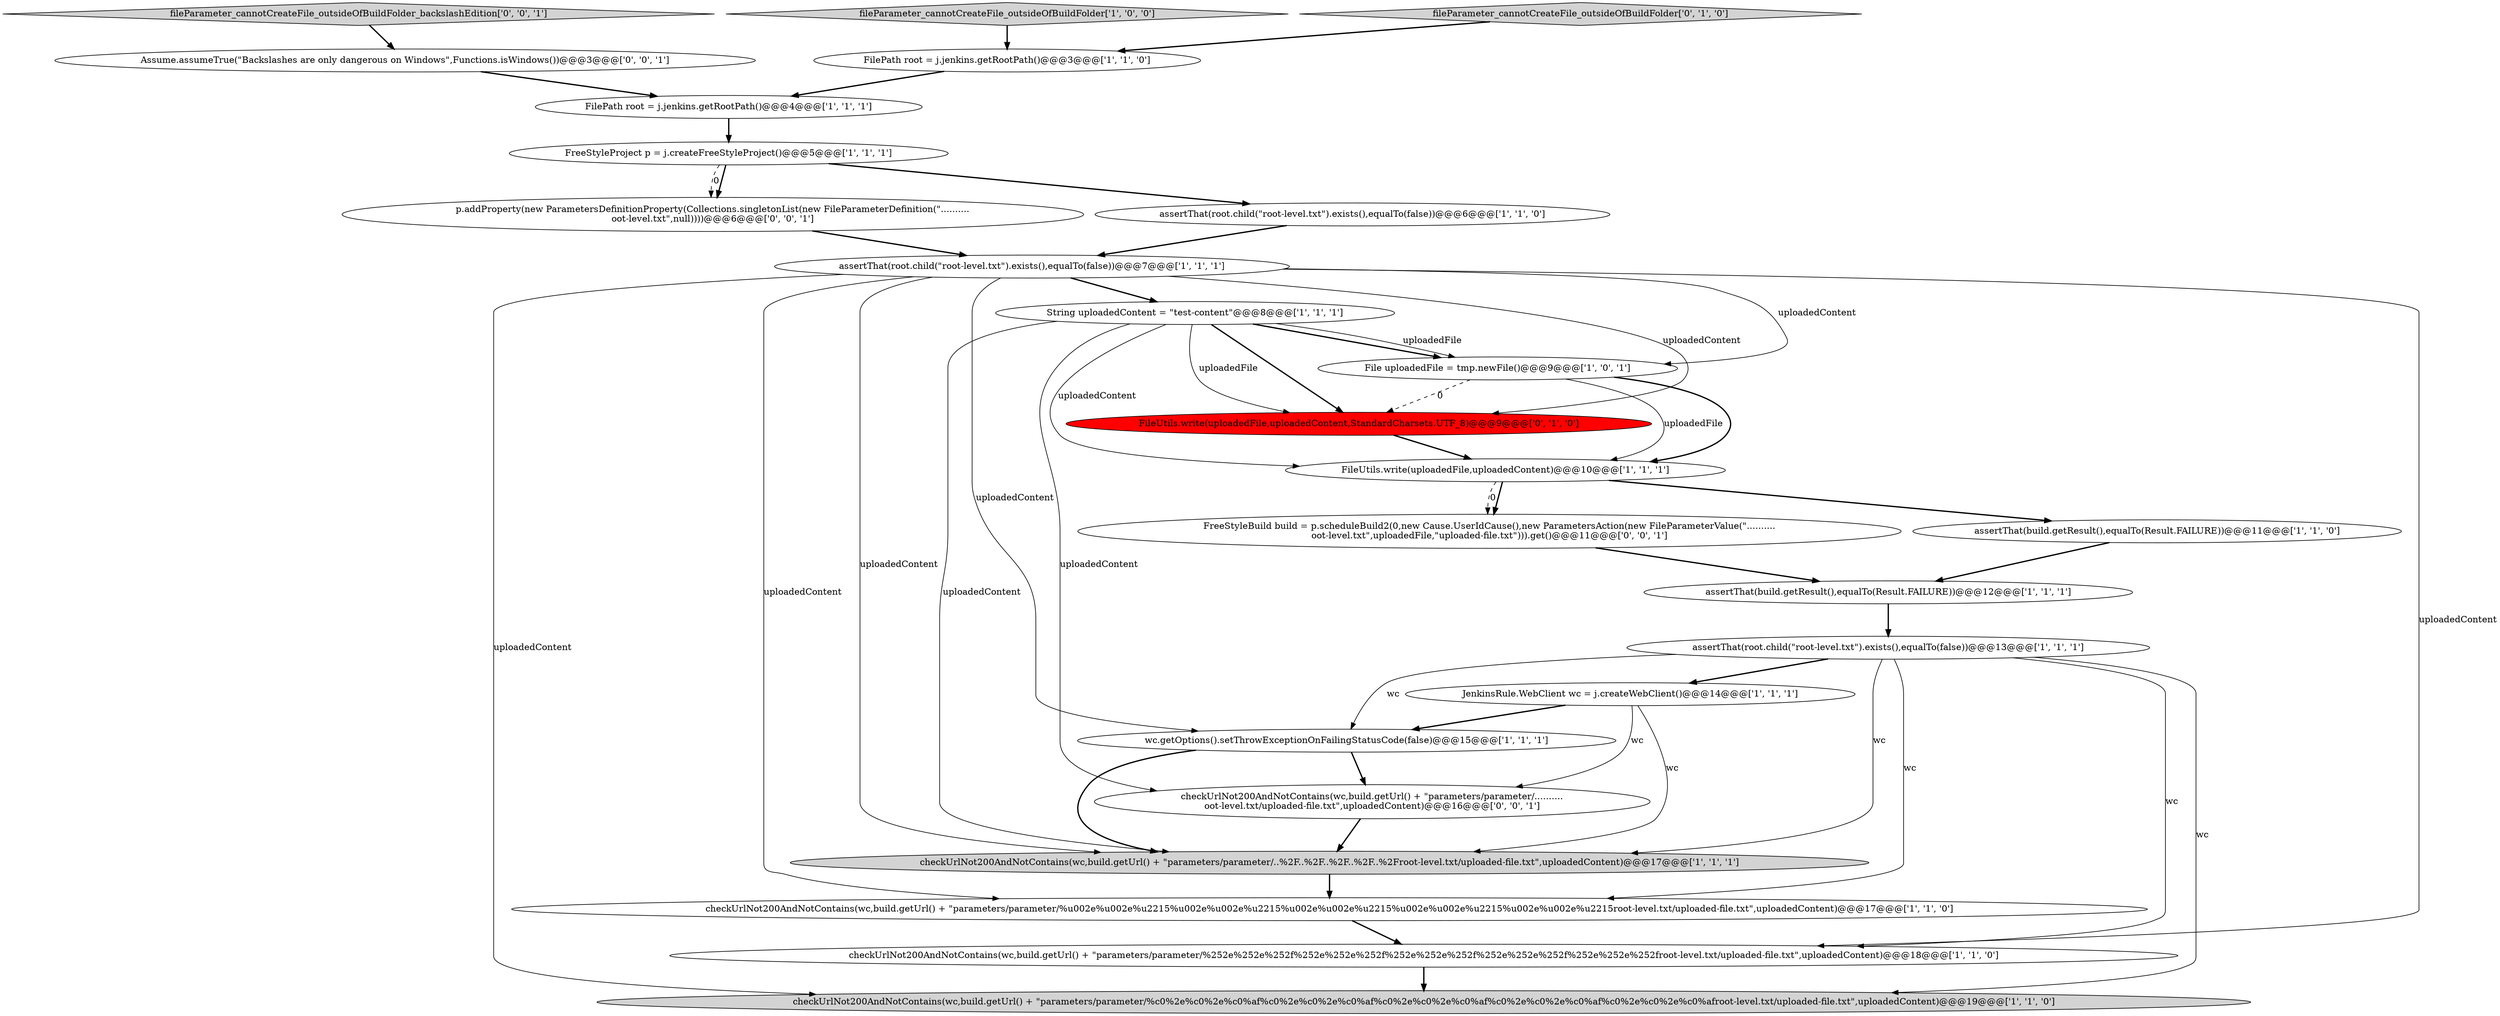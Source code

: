 digraph {
4 [style = filled, label = "assertThat(root.child(\"root-level.txt\").exists(),equalTo(false))@@@7@@@['1', '1', '1']", fillcolor = white, shape = ellipse image = "AAA0AAABBB1BBB"];
13 [style = filled, label = "checkUrlNot200AndNotContains(wc,build.getUrl() + \"parameters/parameter/%c0%2e%c0%2e%c0%af%c0%2e%c0%2e%c0%af%c0%2e%c0%2e%c0%af%c0%2e%c0%2e%c0%af%c0%2e%c0%2e%c0%afroot-level.txt/uploaded-file.txt\",uploadedContent)@@@19@@@['1', '1', '0']", fillcolor = lightgray, shape = ellipse image = "AAA0AAABBB1BBB"];
9 [style = filled, label = "String uploadedContent = \"test-content\"@@@8@@@['1', '1', '1']", fillcolor = white, shape = ellipse image = "AAA0AAABBB1BBB"];
0 [style = filled, label = "fileParameter_cannotCreateFile_outsideOfBuildFolder['1', '0', '0']", fillcolor = lightgray, shape = diamond image = "AAA0AAABBB1BBB"];
18 [style = filled, label = "fileParameter_cannotCreateFile_outsideOfBuildFolder['0', '1', '0']", fillcolor = lightgray, shape = diamond image = "AAA0AAABBB2BBB"];
17 [style = filled, label = "JenkinsRule.WebClient wc = j.createWebClient()@@@14@@@['1', '1', '1']", fillcolor = white, shape = ellipse image = "AAA0AAABBB1BBB"];
23 [style = filled, label = "p.addProperty(new ParametersDefinitionProperty(Collections.singletonList(new FileParameterDefinition(\"..\..\..\..\..\root-level.txt\",null))))@@@6@@@['0', '0', '1']", fillcolor = white, shape = ellipse image = "AAA0AAABBB3BBB"];
14 [style = filled, label = "wc.getOptions().setThrowExceptionOnFailingStatusCode(false)@@@15@@@['1', '1', '1']", fillcolor = white, shape = ellipse image = "AAA0AAABBB1BBB"];
20 [style = filled, label = "Assume.assumeTrue(\"Backslashes are only dangerous on Windows\",Functions.isWindows())@@@3@@@['0', '0', '1']", fillcolor = white, shape = ellipse image = "AAA0AAABBB3BBB"];
10 [style = filled, label = "FilePath root = j.jenkins.getRootPath()@@@3@@@['1', '1', '0']", fillcolor = white, shape = ellipse image = "AAA0AAABBB1BBB"];
24 [style = filled, label = "checkUrlNot200AndNotContains(wc,build.getUrl() + \"parameters/parameter/..\..\..\..\..\root-level.txt/uploaded-file.txt\",uploadedContent)@@@16@@@['0', '0', '1']", fillcolor = white, shape = ellipse image = "AAA0AAABBB3BBB"];
16 [style = filled, label = "File uploadedFile = tmp.newFile()@@@9@@@['1', '0', '1']", fillcolor = white, shape = ellipse image = "AAA0AAABBB1BBB"];
6 [style = filled, label = "assertThat(build.getResult(),equalTo(Result.FAILURE))@@@12@@@['1', '1', '1']", fillcolor = white, shape = ellipse image = "AAA0AAABBB1BBB"];
1 [style = filled, label = "FilePath root = j.jenkins.getRootPath()@@@4@@@['1', '1', '1']", fillcolor = white, shape = ellipse image = "AAA0AAABBB1BBB"];
11 [style = filled, label = "assertThat(root.child(\"root-level.txt\").exists(),equalTo(false))@@@6@@@['1', '1', '0']", fillcolor = white, shape = ellipse image = "AAA0AAABBB1BBB"];
22 [style = filled, label = "FreeStyleBuild build = p.scheduleBuild2(0,new Cause.UserIdCause(),new ParametersAction(new FileParameterValue(\"..\..\..\..\..\root-level.txt\",uploadedFile,\"uploaded-file.txt\"))).get()@@@11@@@['0', '0', '1']", fillcolor = white, shape = ellipse image = "AAA0AAABBB3BBB"];
3 [style = filled, label = "FreeStyleProject p = j.createFreeStyleProject()@@@5@@@['1', '1', '1']", fillcolor = white, shape = ellipse image = "AAA0AAABBB1BBB"];
12 [style = filled, label = "FileUtils.write(uploadedFile,uploadedContent)@@@10@@@['1', '1', '1']", fillcolor = white, shape = ellipse image = "AAA0AAABBB1BBB"];
19 [style = filled, label = "FileUtils.write(uploadedFile,uploadedContent,StandardCharsets.UTF_8)@@@9@@@['0', '1', '0']", fillcolor = red, shape = ellipse image = "AAA1AAABBB2BBB"];
8 [style = filled, label = "assertThat(root.child(\"root-level.txt\").exists(),equalTo(false))@@@13@@@['1', '1', '1']", fillcolor = white, shape = ellipse image = "AAA0AAABBB1BBB"];
21 [style = filled, label = "fileParameter_cannotCreateFile_outsideOfBuildFolder_backslashEdition['0', '0', '1']", fillcolor = lightgray, shape = diamond image = "AAA0AAABBB3BBB"];
2 [style = filled, label = "assertThat(build.getResult(),equalTo(Result.FAILURE))@@@11@@@['1', '1', '0']", fillcolor = white, shape = ellipse image = "AAA0AAABBB1BBB"];
5 [style = filled, label = "checkUrlNot200AndNotContains(wc,build.getUrl() + \"parameters/parameter/%252e%252e%252f%252e%252e%252f%252e%252e%252f%252e%252e%252f%252e%252e%252froot-level.txt/uploaded-file.txt\",uploadedContent)@@@18@@@['1', '1', '0']", fillcolor = white, shape = ellipse image = "AAA0AAABBB1BBB"];
7 [style = filled, label = "checkUrlNot200AndNotContains(wc,build.getUrl() + \"parameters/parameter/%u002e%u002e%u2215%u002e%u002e%u2215%u002e%u002e%u2215%u002e%u002e%u2215%u002e%u002e%u2215root-level.txt/uploaded-file.txt\",uploadedContent)@@@17@@@['1', '1', '0']", fillcolor = white, shape = ellipse image = "AAA0AAABBB1BBB"];
15 [style = filled, label = "checkUrlNot200AndNotContains(wc,build.getUrl() + \"parameters/parameter/..%2F..%2F..%2F..%2F..%2Froot-level.txt/uploaded-file.txt\",uploadedContent)@@@17@@@['1', '1', '1']", fillcolor = lightgray, shape = ellipse image = "AAA0AAABBB1BBB"];
4->7 [style = solid, label="uploadedContent"];
4->9 [style = bold, label=""];
14->24 [style = bold, label=""];
9->24 [style = solid, label="uploadedContent"];
9->12 [style = solid, label="uploadedContent"];
9->15 [style = solid, label="uploadedContent"];
15->7 [style = bold, label=""];
19->12 [style = bold, label=""];
4->15 [style = solid, label="uploadedContent"];
16->19 [style = dashed, label="0"];
2->6 [style = bold, label=""];
4->19 [style = solid, label="uploadedContent"];
8->13 [style = solid, label="wc"];
11->4 [style = bold, label=""];
1->3 [style = bold, label=""];
3->11 [style = bold, label=""];
23->4 [style = bold, label=""];
20->1 [style = bold, label=""];
9->16 [style = bold, label=""];
17->15 [style = solid, label="wc"];
8->17 [style = bold, label=""];
4->5 [style = solid, label="uploadedContent"];
8->7 [style = solid, label="wc"];
3->23 [style = dashed, label="0"];
12->2 [style = bold, label=""];
7->5 [style = bold, label=""];
0->10 [style = bold, label=""];
3->23 [style = bold, label=""];
21->20 [style = bold, label=""];
18->10 [style = bold, label=""];
9->16 [style = solid, label="uploadedFile"];
8->15 [style = solid, label="wc"];
17->14 [style = bold, label=""];
8->5 [style = solid, label="wc"];
5->13 [style = bold, label=""];
8->14 [style = solid, label="wc"];
6->8 [style = bold, label=""];
4->16 [style = solid, label="uploadedContent"];
4->13 [style = solid, label="uploadedContent"];
12->22 [style = dashed, label="0"];
9->19 [style = bold, label=""];
14->15 [style = bold, label=""];
4->14 [style = solid, label="uploadedContent"];
16->12 [style = solid, label="uploadedFile"];
10->1 [style = bold, label=""];
17->24 [style = solid, label="wc"];
16->12 [style = bold, label=""];
12->22 [style = bold, label=""];
22->6 [style = bold, label=""];
24->15 [style = bold, label=""];
9->19 [style = solid, label="uploadedFile"];
}
